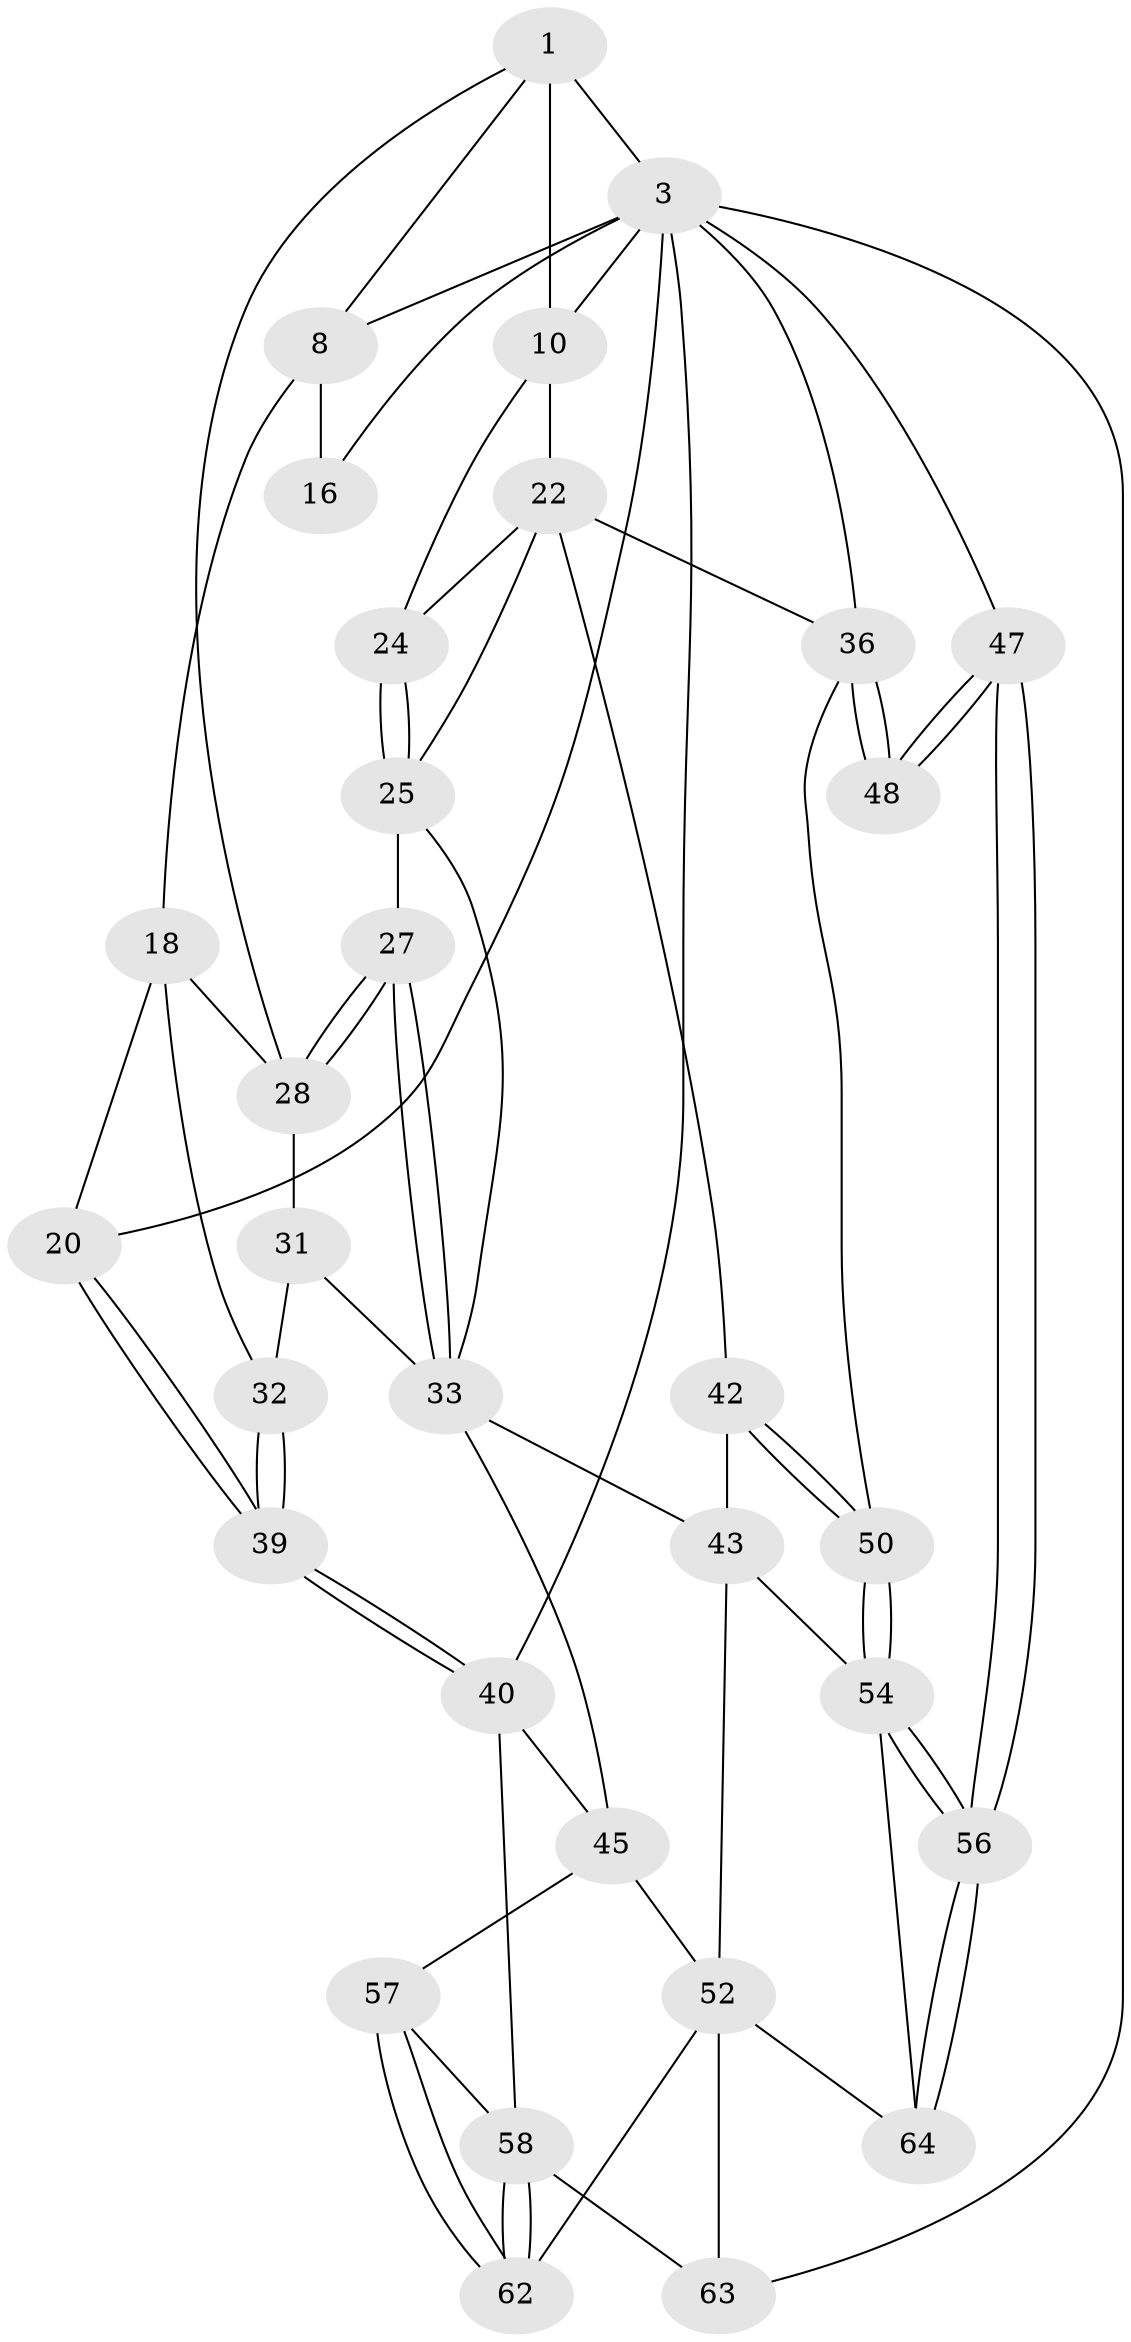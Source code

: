 // original degree distribution, {3: 0.03125, 4: 0.21875, 6: 0.1875, 5: 0.5625}
// Generated by graph-tools (version 1.1) at 2025/16/03/09/25 04:16:57]
// undirected, 32 vertices, 74 edges
graph export_dot {
graph [start="1"]
  node [color=gray90,style=filled];
  1 [pos="+0.6375630150064923+0",super="+2+6"];
  3 [pos="+1+0",super="+4+14"];
  8 [pos="+0.3356339643960956+0.14841297614621923",super="+17+9"];
  10 [pos="+0.74470411148182+0",super="+11+13"];
  16 [pos="+0.08613239531146417+0.09496021248741277"];
  18 [pos="+0.1614301278754508+0.23430162988909795",super="+19"];
  20 [pos="+0+0.1847467120299009"];
  22 [pos="+0.7395711039561542+0.32100863605057667",super="+23+30"];
  24 [pos="+0.5320852716074296+0.2785961513297623"];
  25 [pos="+0.5414044082590614+0.3867231599828852",super="+26"];
  27 [pos="+0.3483275831646338+0.3023914178950424"];
  28 [pos="+0.3087661952793307+0.25974579208618437",super="+29"];
  31 [pos="+0.19101556153623336+0.45313392713999767"];
  32 [pos="+0.0859873017842915+0.440374627436513"];
  33 [pos="+0.33569430085316637+0.5992634514908046",super="+34+44"];
  36 [pos="+1+0.41334391432333323",super="+37"];
  39 [pos="+0+0.5415959453247002"];
  40 [pos="+0+0.6650152254059172",super="+46"];
  42 [pos="+0.611542781970154+0.6690506343737753"];
  43 [pos="+0.5952391771723953+0.6725498248219389",super="+51"];
  45 [pos="+0.24069734191982817+0.7302029503041638",super="+53"];
  47 [pos="+1+1"];
  48 [pos="+1+1"];
  50 [pos="+0.7417583993823674+0.787634627158357"];
  52 [pos="+0.3055616687964787+0.825732201071952",super="+60"];
  54 [pos="+0.707582114130849+0.9370007119501927",super="+55"];
  56 [pos="+1+1"];
  57 [pos="+0.2486939372003367+0.875074637895947"];
  58 [pos="+0.1467327043026953+0.953383167007145",super="+59"];
  62 [pos="+0.20656987978422614+1"];
  63 [pos="+0+1"];
  64 [pos="+0.44988536161665865+1"];
  1 -- 10 [weight=2];
  1 -- 3;
  1 -- 8;
  1 -- 28;
  3 -- 47 [weight=2];
  3 -- 16;
  3 -- 20;
  3 -- 40;
  3 -- 8;
  3 -- 63;
  3 -- 10 [weight=2];
  3 -- 36;
  8 -- 16 [weight=2];
  8 -- 18;
  10 -- 24;
  10 -- 22 [weight=2];
  18 -- 28;
  18 -- 32;
  18 -- 20;
  20 -- 39;
  20 -- 39;
  22 -- 24;
  22 -- 25;
  22 -- 42;
  22 -- 36;
  24 -- 25;
  24 -- 25;
  25 -- 27;
  25 -- 33;
  27 -- 28;
  27 -- 28;
  27 -- 33;
  27 -- 33;
  28 -- 31;
  31 -- 32;
  31 -- 33;
  32 -- 39;
  32 -- 39;
  33 -- 45;
  33 -- 43;
  36 -- 48 [weight=2];
  36 -- 48;
  36 -- 50;
  39 -- 40;
  39 -- 40;
  40 -- 58;
  40 -- 45;
  42 -- 43;
  42 -- 50;
  42 -- 50;
  43 -- 52;
  43 -- 54;
  45 -- 57;
  45 -- 52;
  47 -- 48;
  47 -- 48;
  47 -- 56;
  47 -- 56;
  50 -- 54;
  50 -- 54;
  52 -- 64;
  52 -- 62;
  52 -- 63;
  54 -- 56;
  54 -- 56;
  54 -- 64;
  56 -- 64;
  56 -- 64;
  57 -- 58;
  57 -- 62;
  57 -- 62;
  58 -- 62;
  58 -- 62;
  58 -- 63;
}
